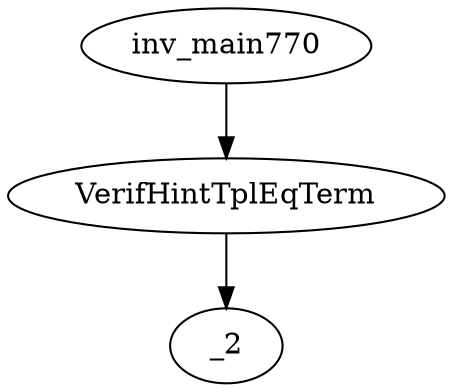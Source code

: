 digraph dag {
0 [label="inv_main770"];
1 [label="VerifHintTplEqTerm"];
2 [label="_2"];
0->1
1 -> 2
}
